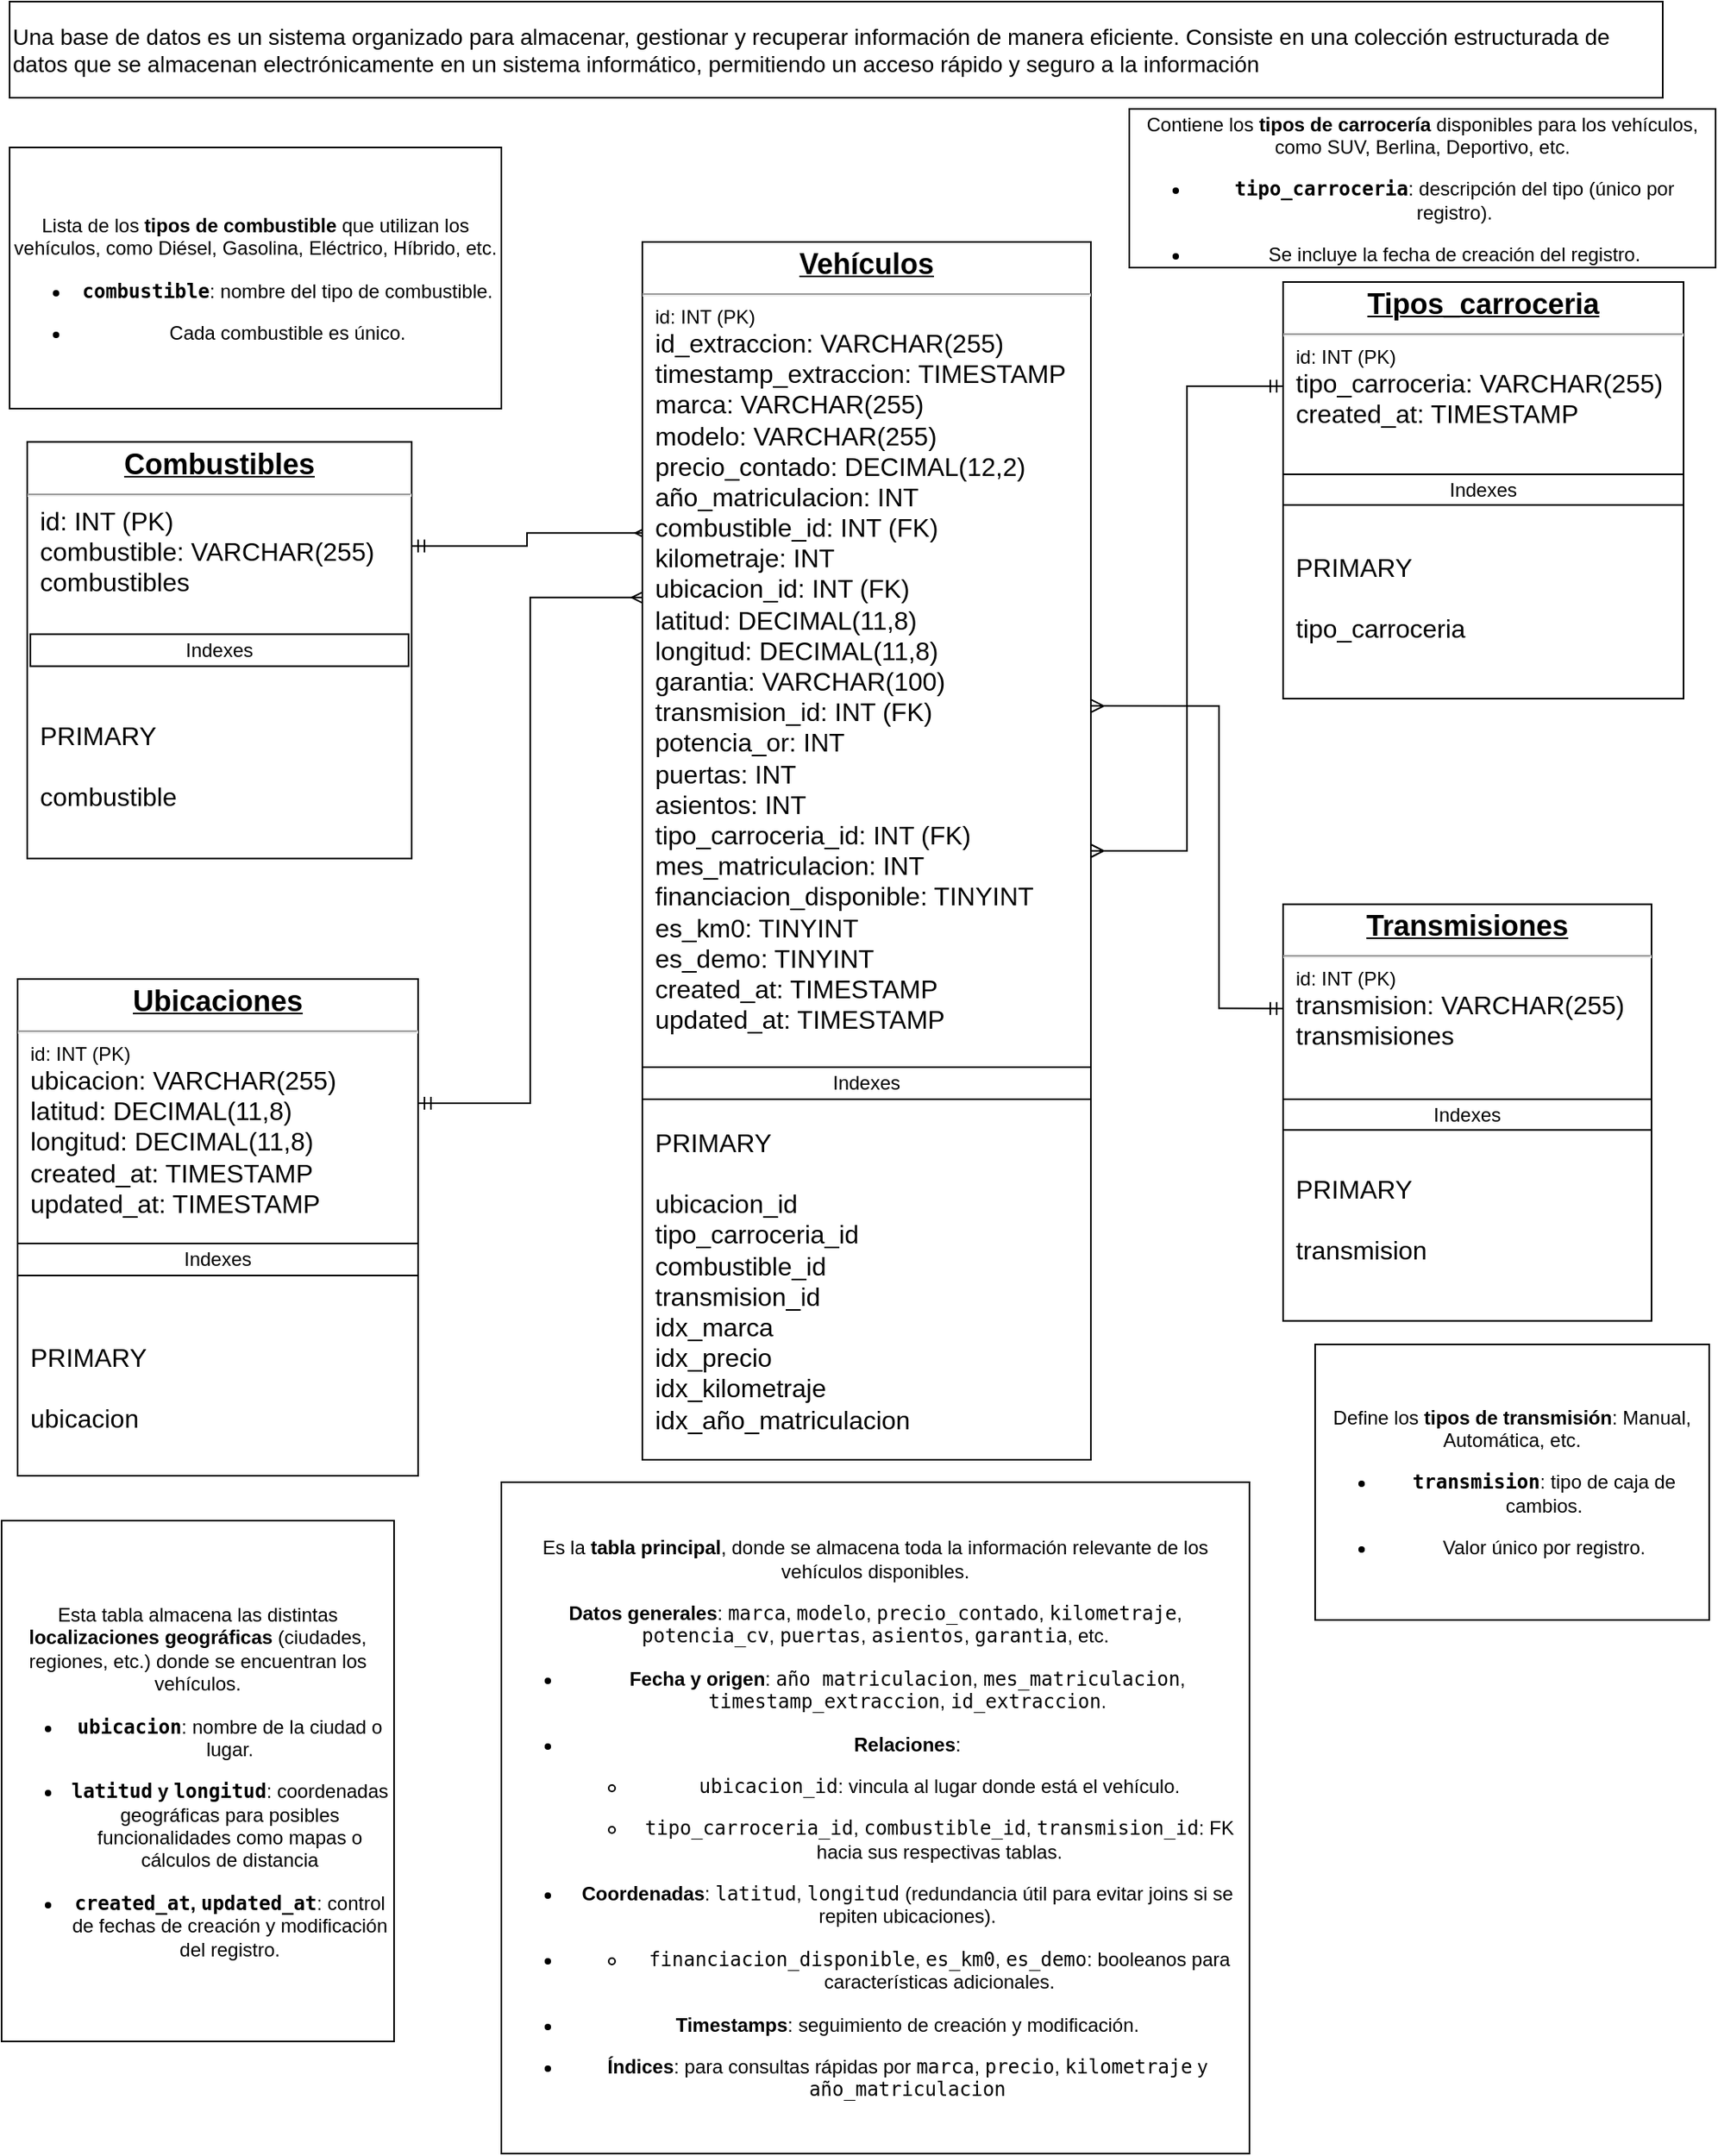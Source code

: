 <mxfile version="27.1.6">
  <diagram name="Page-1" id="a7904f86-f2b4-8e86-fa97-74104820619b">
    <mxGraphModel dx="1281" dy="1377" grid="0" gridSize="10" guides="1" tooltips="1" connect="1" arrows="1" fold="1" page="1" pageScale="1" pageWidth="1100" pageHeight="850" background="none" math="0" shadow="0">
      <root>
        <mxCell id="0" />
        <mxCell id="1" parent="0" />
        <mxCell id="_FVJ82GAcGzXgL0HY7rz-6" value="" style="group;labelBackgroundColor=none;" parent="1" vertex="1" connectable="0">
          <mxGeometry x="810" y="70" width="250" height="260" as="geometry" />
        </mxCell>
        <mxCell id="_FVJ82GAcGzXgL0HY7rz-15" value="" style="group;labelBackgroundColor=none;" parent="_FVJ82GAcGzXgL0HY7rz-6" vertex="1" connectable="0">
          <mxGeometry width="250" height="260" as="geometry" />
        </mxCell>
        <mxCell id="_FVJ82GAcGzXgL0HY7rz-7" value="&lt;p style=&quot;margin: 0px ; margin-top: 4px ; text-align: center ; text-decoration: underline&quot;&gt;&lt;b&gt;&lt;font style=&quot;font-size: 18px;&quot;&gt;Tipos_carroceria&lt;/font&gt;&lt;/b&gt;&lt;/p&gt;&lt;hr&gt;&lt;p style=&quot;margin: 0px ; margin-left: 8px&quot;&gt;&lt;font style=&quot;font-size: 12px;&quot;&gt;id: INT (PK)&lt;/font&gt;&lt;/p&gt;&lt;p style=&quot;margin: 0px ; margin-left: 8px&quot;&gt;&lt;font size=&quot;3&quot;&gt;tipo_carroceria: VARCHAR(255)&lt;/font&gt;&lt;/p&gt;&lt;p style=&quot;margin: 0px ; margin-left: 8px&quot;&gt;&lt;font size=&quot;3&quot;&gt;created_at: TIMESTAMP&lt;/font&gt;&lt;/p&gt;&lt;p style=&quot;margin: 0px ; margin-left: 8px&quot;&gt;&lt;font size=&quot;3&quot;&gt;&lt;br&gt;&lt;/font&gt;&lt;/p&gt;&lt;p style=&quot;margin: 0px ; margin-left: 8px&quot;&gt;&lt;font size=&quot;3&quot;&gt;&lt;br&gt;&lt;/font&gt;&lt;/p&gt;&lt;p style=&quot;margin: 0px ; margin-left: 8px&quot;&gt;&lt;font size=&quot;3&quot;&gt;&lt;br&gt;&lt;/font&gt;&lt;/p&gt;&lt;p style=&quot;margin: 0px ; margin-left: 8px&quot;&gt;&lt;font size=&quot;3&quot;&gt;&lt;br&gt;&lt;/font&gt;&lt;/p&gt;&lt;p style=&quot;margin: 0px ; margin-left: 8px&quot;&gt;&lt;font size=&quot;3&quot;&gt;PRIMARY&lt;/font&gt;&lt;/p&gt;&lt;p style=&quot;margin: 0px ; margin-left: 8px&quot;&gt;&lt;font size=&quot;3&quot;&gt;&lt;br&gt;&lt;/font&gt;&lt;/p&gt;&lt;p style=&quot;margin: 0px ; margin-left: 8px&quot;&gt;&lt;font size=&quot;3&quot;&gt;tipo_carroceria&lt;/font&gt;&lt;/p&gt;" style="verticalAlign=top;align=left;overflow=fill;fontSize=12;fontFamily=Helvetica;html=1;rounded=0;shadow=0;comic=0;labelBackgroundColor=none;strokeWidth=1;" parent="_FVJ82GAcGzXgL0HY7rz-15" vertex="1">
          <mxGeometry width="250" height="260" as="geometry" />
        </mxCell>
        <mxCell id="_FVJ82GAcGzXgL0HY7rz-8" value="Indexes" style="html=1;whiteSpace=wrap;labelBackgroundColor=none;" parent="_FVJ82GAcGzXgL0HY7rz-15" vertex="1">
          <mxGeometry y="120" width="250" height="19.17" as="geometry" />
        </mxCell>
        <mxCell id="_FVJ82GAcGzXgL0HY7rz-13" value="" style="group;labelBackgroundColor=none;" parent="1" vertex="1" connectable="0">
          <mxGeometry x="140" y="250" width="220" height="575" as="geometry" />
        </mxCell>
        <mxCell id="_FVJ82GAcGzXgL0HY7rz-5" value="" style="group;labelBackgroundColor=none;" parent="_FVJ82GAcGzXgL0HY7rz-13" vertex="1" connectable="0">
          <mxGeometry x="-90" y="255" width="220" height="310" as="geometry" />
        </mxCell>
        <mxCell id="_FVJ82GAcGzXgL0HY7rz-3" value="&lt;p style=&quot;margin: 0px ; margin-top: 4px ; text-align: center ; text-decoration: underline&quot;&gt;&lt;b&gt;&lt;font style=&quot;font-size: 18px;&quot;&gt;Ubicaciones&lt;/font&gt;&lt;/b&gt;&lt;/p&gt;&lt;hr&gt;&lt;p style=&quot;margin: 0px ; margin-left: 8px&quot;&gt;&lt;font style=&quot;font-size: 12px;&quot;&gt;id: INT (PK)&lt;/font&gt;&lt;/p&gt;&lt;p style=&quot;margin: 0px ; margin-left: 8px&quot;&gt;&lt;font size=&quot;3&quot;&gt;ubicacion: VARCHAR(255)&lt;/font&gt;&lt;/p&gt;&lt;p style=&quot;margin: 0px ; margin-left: 8px&quot;&gt;&lt;font size=&quot;3&quot;&gt;latitud: DECIMAL(11,8)&lt;/font&gt;&lt;/p&gt;&lt;p style=&quot;margin: 0px ; margin-left: 8px&quot;&gt;&lt;font size=&quot;3&quot;&gt;longitud: DECIMAL(11,8)&lt;/font&gt;&lt;/p&gt;&lt;p style=&quot;margin: 0px ; margin-left: 8px&quot;&gt;&lt;font size=&quot;3&quot;&gt;created_at: TIMESTAMP&lt;/font&gt;&lt;/p&gt;&lt;p style=&quot;margin: 0px ; margin-left: 8px&quot;&gt;&lt;font size=&quot;3&quot;&gt;updated_at: TIMESTAMP&lt;/font&gt;&lt;/p&gt;&lt;p style=&quot;margin: 0px ; margin-left: 8px&quot;&gt;&lt;font size=&quot;3&quot;&gt;&lt;br&gt;&lt;/font&gt;&lt;/p&gt;&lt;p style=&quot;margin: 0px ; margin-left: 8px&quot;&gt;&lt;font size=&quot;3&quot;&gt;&lt;br&gt;&lt;/font&gt;&lt;/p&gt;&lt;p style=&quot;margin: 0px ; margin-left: 8px&quot;&gt;&lt;font size=&quot;3&quot;&gt;&lt;br&gt;&lt;/font&gt;&lt;/p&gt;&lt;p style=&quot;margin: 0px ; margin-left: 8px&quot;&gt;&lt;font size=&quot;3&quot;&gt;&lt;br&gt;&lt;/font&gt;&lt;/p&gt;&lt;p style=&quot;margin: 0px ; margin-left: 8px&quot;&gt;&lt;font size=&quot;3&quot;&gt;PRIMARY&lt;/font&gt;&lt;/p&gt;&lt;p style=&quot;margin: 0px ; margin-left: 8px&quot;&gt;&lt;font size=&quot;3&quot;&gt;&lt;br&gt;&lt;/font&gt;&lt;/p&gt;&lt;p style=&quot;margin: 0px ; margin-left: 8px&quot;&gt;&lt;font size=&quot;3&quot;&gt;ubicacion&lt;/font&gt;&lt;/p&gt;" style="verticalAlign=top;align=left;overflow=fill;fontSize=12;fontFamily=Helvetica;html=1;rounded=0;shadow=0;comic=0;labelBackgroundColor=none;strokeWidth=1;" parent="_FVJ82GAcGzXgL0HY7rz-5" vertex="1">
          <mxGeometry x="-30" width="250" height="310" as="geometry" />
        </mxCell>
        <mxCell id="_FVJ82GAcGzXgL0HY7rz-4" value="Indexes" style="html=1;whiteSpace=wrap;labelBackgroundColor=none;" parent="_FVJ82GAcGzXgL0HY7rz-5" vertex="1">
          <mxGeometry x="-30" y="165" width="250" height="20" as="geometry" />
        </mxCell>
        <mxCell id="_FVJ82GAcGzXgL0HY7rz-14" value="" style="group;labelBackgroundColor=none;" parent="_FVJ82GAcGzXgL0HY7rz-13" vertex="1" connectable="0">
          <mxGeometry x="-100" y="-50" width="250" height="260" as="geometry" />
        </mxCell>
        <mxCell id="I1b7FFAWDFC0MGGDvp9g-2" value="" style="group;labelBackgroundColor=none;" parent="_FVJ82GAcGzXgL0HY7rz-14" vertex="1" connectable="0">
          <mxGeometry x="-14" y="-30.23" width="240" height="260" as="geometry" />
        </mxCell>
        <mxCell id="24794b860abc3c2d-23" value="&lt;p style=&quot;margin: 0px ; margin-top: 4px ; text-align: center ; text-decoration: underline&quot;&gt;&lt;b&gt;&lt;font style=&quot;font-size: 18px;&quot;&gt;Combustibles&lt;/font&gt;&lt;/b&gt;&lt;/p&gt;&lt;hr&gt;&lt;p style=&quot;margin: 0px ; margin-left: 8px&quot;&gt;&lt;font size=&quot;3&quot;&gt;id: INT (PK)&lt;/font&gt;&lt;/p&gt;&lt;p style=&quot;margin: 0px ; margin-left: 8px&quot;&gt;&lt;font size=&quot;3&quot;&gt;combustible: VARCHAR(255)&lt;/font&gt;&lt;/p&gt;&lt;p style=&quot;margin: 0px ; margin-left: 8px&quot;&gt;&lt;font size=&quot;3&quot;&gt;combustibles&lt;/font&gt;&lt;/p&gt;&lt;p style=&quot;margin: 0px ; margin-left: 8px&quot;&gt;&lt;font size=&quot;3&quot;&gt;&lt;br&gt;&lt;/font&gt;&lt;/p&gt;&lt;p style=&quot;margin: 0px ; margin-left: 8px&quot;&gt;&lt;font size=&quot;3&quot;&gt;&lt;br&gt;&lt;/font&gt;&lt;/p&gt;&lt;p style=&quot;margin: 0px ; margin-left: 8px&quot;&gt;&lt;font size=&quot;3&quot;&gt;&lt;br&gt;&lt;/font&gt;&lt;/p&gt;&lt;p style=&quot;margin: 0px ; margin-left: 8px&quot;&gt;&lt;font size=&quot;3&quot;&gt;&lt;br&gt;&lt;/font&gt;&lt;/p&gt;&lt;p style=&quot;margin: 0px ; margin-left: 8px&quot;&gt;&lt;font size=&quot;3&quot;&gt;PRIMARY&lt;/font&gt;&lt;/p&gt;&lt;p style=&quot;margin: 0px ; margin-left: 8px&quot;&gt;&lt;font size=&quot;3&quot;&gt;&lt;br&gt;&lt;/font&gt;&lt;/p&gt;&lt;p style=&quot;margin: 0px ; margin-left: 8px&quot;&gt;&lt;font size=&quot;3&quot;&gt;combustible&lt;/font&gt;&lt;/p&gt;" style="verticalAlign=top;align=left;overflow=fill;fontSize=12;fontFamily=Helvetica;html=1;rounded=0;shadow=0;comic=0;labelBackgroundColor=none;strokeWidth=1;" parent="I1b7FFAWDFC0MGGDvp9g-2" vertex="1">
          <mxGeometry width="240" height="260" as="geometry" />
        </mxCell>
        <mxCell id="_FVJ82GAcGzXgL0HY7rz-2" value="Indexes" style="html=1;whiteSpace=wrap;labelBackgroundColor=none;" parent="I1b7FFAWDFC0MGGDvp9g-2" vertex="1">
          <mxGeometry x="1.94" y="120.0" width="236.111" height="20" as="geometry" />
        </mxCell>
        <mxCell id="_FVJ82GAcGzXgL0HY7rz-16" value="" style="group;labelBackgroundColor=none;" parent="1" vertex="1" connectable="0">
          <mxGeometry x="830" y="310" width="230" height="408.33" as="geometry" />
        </mxCell>
        <mxCell id="_FVJ82GAcGzXgL0HY7rz-11" value="&lt;p style=&quot;margin: 0px ; margin-top: 4px ; text-align: center ; text-decoration: underline&quot;&gt;&lt;b&gt;&lt;font style=&quot;font-size: 18px;&quot;&gt;Transmisiones&lt;/font&gt;&lt;/b&gt;&lt;/p&gt;&lt;hr&gt;&lt;p style=&quot;margin: 0px ; margin-left: 8px&quot;&gt;&lt;font style=&quot;font-size: 12px;&quot;&gt;id: INT (PK)&lt;/font&gt;&lt;/p&gt;&lt;p style=&quot;margin: 0px ; margin-left: 8px&quot;&gt;&lt;font size=&quot;3&quot;&gt;transmision: VARCHAR(255)&lt;/font&gt;&lt;/p&gt;&lt;p style=&quot;margin: 0px ; margin-left: 8px&quot;&gt;&lt;font size=&quot;3&quot;&gt;transmisiones&lt;/font&gt;&lt;/p&gt;&lt;p style=&quot;margin: 0px ; margin-left: 8px&quot;&gt;&lt;font size=&quot;3&quot;&gt;&lt;br&gt;&lt;/font&gt;&lt;/p&gt;&lt;p style=&quot;margin: 0px ; margin-left: 8px&quot;&gt;&lt;font size=&quot;3&quot;&gt;&lt;br&gt;&lt;/font&gt;&lt;/p&gt;&lt;p style=&quot;margin: 0px ; margin-left: 8px&quot;&gt;&lt;font size=&quot;3&quot;&gt;&lt;br&gt;&lt;/font&gt;&lt;/p&gt;&lt;p style=&quot;margin: 0px ; margin-left: 8px&quot;&gt;&lt;font size=&quot;3&quot;&gt;&lt;br&gt;&lt;/font&gt;&lt;/p&gt;&lt;p style=&quot;margin: 0px ; margin-left: 8px&quot;&gt;&lt;font size=&quot;3&quot;&gt;PRIMARY&lt;/font&gt;&lt;/p&gt;&lt;p style=&quot;margin: 0px ; margin-left: 8px&quot;&gt;&lt;font size=&quot;3&quot;&gt;&lt;br&gt;&lt;/font&gt;&lt;/p&gt;&lt;p style=&quot;margin: 0px ; margin-left: 8px&quot;&gt;&lt;font size=&quot;3&quot;&gt;transmision&lt;/font&gt;&lt;/p&gt;" style="verticalAlign=top;align=left;overflow=fill;fontSize=12;fontFamily=Helvetica;html=1;rounded=0;shadow=0;comic=0;labelBackgroundColor=none;strokeWidth=1;" parent="_FVJ82GAcGzXgL0HY7rz-16" vertex="1">
          <mxGeometry x="-20" y="148.33" width="230" height="260" as="geometry" />
        </mxCell>
        <mxCell id="_FVJ82GAcGzXgL0HY7rz-12" value="Indexes" style="html=1;whiteSpace=wrap;labelBackgroundColor=none;" parent="_FVJ82GAcGzXgL0HY7rz-16" vertex="1">
          <mxGeometry x="-20" y="270" width="230" height="19.17" as="geometry" />
        </mxCell>
        <mxCell id="_FVJ82GAcGzXgL0HY7rz-17" style="edgeStyle=orthogonalEdgeStyle;rounded=0;orthogonalLoop=1;jettySize=auto;html=1;exitX=1;exitY=0.25;exitDx=0;exitDy=0;entryX=0.013;entryY=0.239;entryDx=0;entryDy=0;entryPerimeter=0;startArrow=ERmandOne;startFill=0;endArrow=ERmany;endFill=0;labelBackgroundColor=none;fontColor=default;" parent="1" source="24794b860abc3c2d-23" target="24794b860abc3c2d-1" edge="1">
          <mxGeometry relative="1" as="geometry" />
        </mxCell>
        <mxCell id="_FVJ82GAcGzXgL0HY7rz-18" style="edgeStyle=orthogonalEdgeStyle;rounded=0;orthogonalLoop=1;jettySize=auto;html=1;exitX=1;exitY=0.25;exitDx=0;exitDy=0;entryX=0.005;entryY=0.292;entryDx=0;entryDy=0;entryPerimeter=0;startArrow=ERmandOne;startFill=0;endArrow=ERmany;endFill=0;labelBackgroundColor=none;fontColor=default;" parent="1" source="_FVJ82GAcGzXgL0HY7rz-3" target="24794b860abc3c2d-1" edge="1">
          <mxGeometry relative="1" as="geometry" />
        </mxCell>
        <mxCell id="I1b7FFAWDFC0MGGDvp9g-6" value="" style="group;labelBackgroundColor=none;" parent="1" vertex="1" connectable="0">
          <mxGeometry x="410" y="45" width="280" height="760" as="geometry" />
        </mxCell>
        <mxCell id="24794b860abc3c2d-1" value="&lt;p style=&quot;margin: 0px ; margin-top: 4px ; text-align: center ; text-decoration: underline&quot;&gt;&lt;b&gt;&lt;font style=&quot;font-size: 18px;&quot;&gt;Vehículos&lt;/font&gt;&lt;/b&gt;&lt;/p&gt;&lt;hr&gt;&lt;p style=&quot;margin: 0px ; margin-left: 8px&quot;&gt;&lt;font style=&quot;font-size: 12px;&quot;&gt;id: INT (PK)&lt;/font&gt;&lt;/p&gt;&lt;p style=&quot;margin: 0px ; margin-left: 8px&quot;&gt;&lt;font size=&quot;3&quot;&gt;id_extraccion: VARCHAR(255)&lt;/font&gt;&lt;/p&gt;&lt;p style=&quot;margin: 0px ; margin-left: 8px&quot;&gt;&lt;font size=&quot;3&quot;&gt;timestamp_extraccion: TIMESTAMP&lt;/font&gt;&lt;/p&gt;&lt;p style=&quot;margin: 0px ; margin-left: 8px&quot;&gt;&lt;font size=&quot;3&quot;&gt;marca: VARCHAR(255)&lt;/font&gt;&lt;/p&gt;&lt;p style=&quot;margin: 0px ; margin-left: 8px&quot;&gt;&lt;font size=&quot;3&quot;&gt;modelo: VARCHAR(255)&lt;/font&gt;&lt;/p&gt;&lt;p style=&quot;margin: 0px ; margin-left: 8px&quot;&gt;&lt;font size=&quot;3&quot;&gt;precio_contado: DECIMAL(12,2)&lt;/font&gt;&lt;/p&gt;&lt;p style=&quot;margin: 0px ; margin-left: 8px&quot;&gt;&lt;font size=&quot;3&quot;&gt;año_matriculacion: INT&lt;/font&gt;&lt;/p&gt;&lt;p style=&quot;margin: 0px ; margin-left: 8px&quot;&gt;&lt;font size=&quot;3&quot;&gt;combustible_id: INT (FK)&lt;/font&gt;&lt;/p&gt;&lt;p style=&quot;margin: 0px ; margin-left: 8px&quot;&gt;&lt;font size=&quot;3&quot;&gt;kilometraje: INT&lt;/font&gt;&lt;/p&gt;&lt;p style=&quot;margin: 0px ; margin-left: 8px&quot;&gt;&lt;font size=&quot;3&quot;&gt;ubicacion_id: INT (FK)&lt;/font&gt;&lt;/p&gt;&lt;p style=&quot;margin: 0px ; margin-left: 8px&quot;&gt;&lt;font size=&quot;3&quot;&gt;latitud: DECIMAL(11,8)&lt;/font&gt;&lt;/p&gt;&lt;p style=&quot;margin: 0px ; margin-left: 8px&quot;&gt;&lt;font size=&quot;3&quot;&gt;longitud: DECIMAL(11,8)&lt;/font&gt;&lt;/p&gt;&lt;p style=&quot;margin: 0px ; margin-left: 8px&quot;&gt;&lt;font size=&quot;3&quot;&gt;garantia: VARCHAR(100)&lt;/font&gt;&lt;/p&gt;&lt;p style=&quot;margin: 0px ; margin-left: 8px&quot;&gt;&lt;font size=&quot;3&quot;&gt;transmision_id: INT (FK)&lt;/font&gt;&lt;/p&gt;&lt;p style=&quot;margin: 0px ; margin-left: 8px&quot;&gt;&lt;font size=&quot;3&quot;&gt;potencia_or: INT&lt;/font&gt;&lt;/p&gt;&lt;p style=&quot;margin: 0px ; margin-left: 8px&quot;&gt;&lt;font size=&quot;3&quot;&gt;puertas: INT&lt;/font&gt;&lt;/p&gt;&lt;p style=&quot;margin: 0px ; margin-left: 8px&quot;&gt;&lt;font size=&quot;3&quot;&gt;asientos: INT&lt;/font&gt;&lt;/p&gt;&lt;p style=&quot;margin: 0px ; margin-left: 8px&quot;&gt;&lt;font size=&quot;3&quot;&gt;tipo_carroceria_id: INT (FK)&lt;/font&gt;&lt;/p&gt;&lt;p style=&quot;margin: 0px ; margin-left: 8px&quot;&gt;&lt;font size=&quot;3&quot;&gt;mes_matriculacion: INT&lt;/font&gt;&lt;/p&gt;&lt;p style=&quot;margin: 0px ; margin-left: 8px&quot;&gt;&lt;font size=&quot;3&quot;&gt;financiacion_disponible: TINYINT&lt;/font&gt;&lt;/p&gt;&lt;p style=&quot;margin: 0px ; margin-left: 8px&quot;&gt;&lt;font size=&quot;3&quot;&gt;es_km0: TINYINT&lt;/font&gt;&lt;/p&gt;&lt;p style=&quot;margin: 0px ; margin-left: 8px&quot;&gt;&lt;font size=&quot;3&quot;&gt;es_demo: TINYINT&lt;/font&gt;&lt;/p&gt;&lt;p style=&quot;margin: 0px ; margin-left: 8px&quot;&gt;&lt;font size=&quot;3&quot;&gt;created_at: TIMESTAMP&lt;/font&gt;&lt;/p&gt;&lt;p style=&quot;margin: 0px ; margin-left: 8px&quot;&gt;&lt;font size=&quot;3&quot;&gt;updated_at: TIMESTAMP&lt;/font&gt;&lt;/p&gt;&lt;p style=&quot;margin: 0px ; margin-left: 8px&quot;&gt;&lt;font size=&quot;3&quot;&gt;&lt;br&gt;&lt;/font&gt;&lt;/p&gt;&lt;p style=&quot;margin: 0px ; margin-left: 8px&quot;&gt;&lt;font size=&quot;3&quot;&gt;&lt;br&gt;&lt;/font&gt;&lt;/p&gt;&lt;p style=&quot;margin: 0px ; margin-left: 8px&quot;&gt;&lt;font size=&quot;3&quot;&gt;&lt;br&gt;&lt;/font&gt;&lt;/p&gt;&lt;p style=&quot;margin: 0px ; margin-left: 8px&quot;&gt;&lt;font size=&quot;3&quot;&gt;PRIMARY&lt;/font&gt;&lt;/p&gt;&lt;p style=&quot;margin: 0px ; margin-left: 8px&quot;&gt;&lt;font size=&quot;3&quot;&gt;&lt;br&gt;&lt;/font&gt;&lt;/p&gt;&lt;p style=&quot;margin: 0px ; margin-left: 8px&quot;&gt;&lt;font size=&quot;3&quot;&gt;ubicacion_id&lt;/font&gt;&lt;/p&gt;&lt;p style=&quot;margin: 0px ; margin-left: 8px&quot;&gt;&lt;font size=&quot;3&quot;&gt;tipo_carroceria_id&lt;/font&gt;&lt;/p&gt;&lt;p style=&quot;margin: 0px ; margin-left: 8px&quot;&gt;&lt;font size=&quot;3&quot;&gt;combustible_id&lt;/font&gt;&lt;/p&gt;&lt;p style=&quot;margin: 0px ; margin-left: 8px&quot;&gt;&lt;font size=&quot;3&quot;&gt;transmision_id&lt;/font&gt;&lt;/p&gt;&lt;p style=&quot;margin: 0px ; margin-left: 8px&quot;&gt;&lt;font size=&quot;3&quot;&gt;idx_marca&lt;/font&gt;&lt;/p&gt;&lt;p style=&quot;margin: 0px ; margin-left: 8px&quot;&gt;&lt;font size=&quot;3&quot;&gt;idx_precio&lt;/font&gt;&lt;/p&gt;&lt;p style=&quot;margin: 0px ; margin-left: 8px&quot;&gt;&lt;font size=&quot;3&quot;&gt;idx_kilometraje&lt;/font&gt;&lt;/p&gt;&lt;p style=&quot;margin: 0px ; margin-left: 8px&quot;&gt;&lt;font size=&quot;3&quot;&gt;idx_año_matriculacion&lt;/font&gt;&lt;/p&gt;&lt;div&gt;&lt;br&gt;&lt;/div&gt;" style="verticalAlign=top;align=left;overflow=fill;fontSize=12;fontFamily=Helvetica;html=1;rounded=0;shadow=0;comic=0;labelBackgroundColor=none;strokeWidth=1;" parent="I1b7FFAWDFC0MGGDvp9g-6" vertex="1">
          <mxGeometry width="280" height="760" as="geometry" />
        </mxCell>
        <mxCell id="_FVJ82GAcGzXgL0HY7rz-1" value="Indexes" style="html=1;whiteSpace=wrap;labelBackgroundColor=none;" parent="I1b7FFAWDFC0MGGDvp9g-6" vertex="1">
          <mxGeometry y="515" width="280" height="20" as="geometry" />
        </mxCell>
        <mxCell id="I1b7FFAWDFC0MGGDvp9g-9" style="edgeStyle=orthogonalEdgeStyle;rounded=0;orthogonalLoop=1;jettySize=auto;html=1;exitX=0;exitY=0.25;exitDx=0;exitDy=0;entryX=1;entryY=0.5;entryDx=0;entryDy=0;startArrow=ERmandOne;startFill=0;endArrow=ERmany;endFill=0;labelBackgroundColor=none;fontColor=default;" parent="1" source="_FVJ82GAcGzXgL0HY7rz-7" target="24794b860abc3c2d-1" edge="1">
          <mxGeometry relative="1" as="geometry">
            <mxPoint x="650" y="317" as="sourcePoint" />
            <mxPoint x="798" y="309" as="targetPoint" />
          </mxGeometry>
        </mxCell>
        <mxCell id="I1b7FFAWDFC0MGGDvp9g-10" style="edgeStyle=orthogonalEdgeStyle;rounded=0;orthogonalLoop=1;jettySize=auto;html=1;exitX=0;exitY=0.25;exitDx=0;exitDy=0;entryX=1;entryY=0.381;entryDx=0;entryDy=0;entryPerimeter=0;startArrow=ERmandOne;startFill=0;endArrow=ERmany;endFill=0;labelBackgroundColor=none;fontColor=default;" parent="1" source="_FVJ82GAcGzXgL0HY7rz-11" target="24794b860abc3c2d-1" edge="1">
          <mxGeometry relative="1" as="geometry">
            <mxPoint x="720" y="598" as="sourcePoint" />
            <mxPoint x="868" y="590" as="targetPoint" />
            <Array as="points">
              <mxPoint x="770" y="523" />
              <mxPoint x="770" y="335" />
            </Array>
          </mxGeometry>
        </mxCell>
        <mxCell id="vzP9rtswOIvXhKSuJMFD-1" value="&lt;font style=&quot;font-size: 14px;&quot;&gt;Una base de datos es un sistema organizado para almacenar, gestionar y recuperar información de manera eficiente. Consiste en una colección estructurada de datos que se almacenan electrónicamente en un sistema informático, permitiendo un acceso rápido y seguro a la información&lt;/font&gt;" style="rounded=0;whiteSpace=wrap;html=1;align=left;" parent="1" vertex="1">
          <mxGeometry x="15" y="-105" width="1032" height="60" as="geometry" />
        </mxCell>
        <mxCell id="-_h2mMWwLCTI-qeB6oyW-1" value="&lt;p data-end=&quot;242&quot; data-start=&quot;116&quot;&gt;Esta tabla almacena las distintas &lt;strong data-end=&quot;180&quot; data-start=&quot;150&quot;&gt;localizaciones geográficas&lt;/strong&gt; (ciudades, regiones, etc.) donde se encuentran los vehículos.&lt;/p&gt;&lt;ul data-end=&quot;504&quot; data-start=&quot;244&quot;&gt;&lt;li data-end=&quot;291&quot; data-start=&quot;244&quot;&gt;&lt;p data-end=&quot;291&quot; data-start=&quot;246&quot;&gt;&lt;strong data-end=&quot;261&quot; data-start=&quot;246&quot;&gt;&lt;code data-end=&quot;259&quot; data-start=&quot;248&quot;&gt;ubicacion&lt;/code&gt;&lt;/strong&gt;: nombre de la ciudad o lugar.&lt;/p&gt;&lt;/li&gt;&lt;li data-end=&quot;411&quot; data-start=&quot;292&quot;&gt;&lt;p data-end=&quot;411&quot; data-start=&quot;294&quot;&gt;&lt;strong data-end=&quot;320&quot; data-start=&quot;294&quot;&gt;&lt;code data-end=&quot;305&quot; data-start=&quot;296&quot;&gt;latitud&lt;/code&gt; y &lt;code data-end=&quot;318&quot; data-start=&quot;308&quot;&gt;longitud&lt;/code&gt;&lt;/strong&gt;: coordenadas geográficas para posibles funcionalidades como mapas o cálculos de distancia&lt;/p&gt;&lt;/li&gt;&lt;li data-end=&quot;411&quot; data-start=&quot;292&quot;&gt;&lt;p data-end=&quot;411&quot; data-start=&quot;294&quot;&gt;&lt;strong style=&quot;background-color: transparent; color: light-dark(rgb(0, 0, 0), rgb(255, 255, 255));&quot; data-end=&quot;444&quot; data-start=&quot;414&quot;&gt;&lt;code data-end=&quot;428&quot; data-start=&quot;416&quot;&gt;created_at&lt;/code&gt;, &lt;code data-end=&quot;442&quot; data-start=&quot;430&quot;&gt;updated_at&lt;/code&gt;&lt;/strong&gt;&lt;span style=&quot;background-color: transparent; color: light-dark(rgb(0, 0, 0), rgb(255, 255, 255));&quot;&gt;: control de fechas de creación y modificación del registro.&lt;/span&gt;&lt;/p&gt;&lt;/li&gt;&lt;/ul&gt;" style="rounded=0;whiteSpace=wrap;html=1;" vertex="1" parent="1">
          <mxGeometry x="10" y="843" width="245" height="325" as="geometry" />
        </mxCell>
        <mxCell id="-_h2mMWwLCTI-qeB6oyW-2" value="&lt;p data-end=&quot;1073&quot; data-start=&quot;1012&quot;&gt;Define los &lt;strong data-end=&quot;1047&quot; data-start=&quot;1023&quot;&gt;tipos de transmisión&lt;/strong&gt;: Manual, Automática, etc.&lt;/p&gt;&lt;ul data-end=&quot;1148&quot; data-start=&quot;1075&quot;&gt;&lt;li data-end=&quot;1120&quot; data-start=&quot;1075&quot;&gt;&lt;p data-end=&quot;1120&quot; data-start=&quot;1077&quot;&gt;&lt;strong data-end=&quot;1094&quot; data-start=&quot;1077&quot;&gt;&lt;code data-end=&quot;1092&quot; data-start=&quot;1079&quot;&gt;transmision&lt;/code&gt;&lt;/strong&gt;: tipo de caja de cambios.&lt;/p&gt;&lt;/li&gt;&lt;li data-end=&quot;1148&quot; data-start=&quot;1121&quot;&gt;&lt;p data-end=&quot;1148&quot; data-start=&quot;1123&quot;&gt;Valor único por registro.&lt;/p&gt;&lt;/li&gt;&lt;/ul&gt;" style="rounded=0;whiteSpace=wrap;html=1;" vertex="1" parent="1">
          <mxGeometry x="830" y="733" width="246" height="172" as="geometry" />
        </mxCell>
        <mxCell id="-_h2mMWwLCTI-qeB6oyW-3" value="&lt;p data-end=&quot;1278&quot; data-start=&quot;1174&quot;&gt;Es la &lt;strong data-end=&quot;1199&quot; data-start=&quot;1180&quot;&gt;tabla principal&lt;/strong&gt;, donde se almacena toda la información relevante de los vehículos disponibles.&lt;/p&gt;&lt;p data-end=&quot;1278&quot; data-start=&quot;1174&quot;&gt;&lt;strong style=&quot;background-color: transparent; color: light-dark(rgb(0, 0, 0), rgb(255, 255, 255));&quot; data-end=&quot;1301&quot; data-start=&quot;1282&quot;&gt;Datos generales&lt;/strong&gt;&lt;span style=&quot;background-color: transparent; color: light-dark(rgb(0, 0, 0), rgb(255, 255, 255));&quot;&gt;: &lt;/span&gt;&lt;code style=&quot;background-color: transparent; color: light-dark(rgb(0, 0, 0), rgb(255, 255, 255));&quot; data-end=&quot;1310&quot; data-start=&quot;1303&quot;&gt;marca&lt;/code&gt;&lt;span style=&quot;background-color: transparent; color: light-dark(rgb(0, 0, 0), rgb(255, 255, 255));&quot;&gt;, &lt;/span&gt;&lt;code style=&quot;background-color: transparent; color: light-dark(rgb(0, 0, 0), rgb(255, 255, 255));&quot; data-end=&quot;1320&quot; data-start=&quot;1312&quot;&gt;modelo&lt;/code&gt;&lt;span style=&quot;background-color: transparent; color: light-dark(rgb(0, 0, 0), rgb(255, 255, 255));&quot;&gt;, &lt;/span&gt;&lt;code style=&quot;background-color: transparent; color: light-dark(rgb(0, 0, 0), rgb(255, 255, 255));&quot; data-end=&quot;1338&quot; data-start=&quot;1322&quot;&gt;precio_contado&lt;/code&gt;&lt;span style=&quot;background-color: transparent; color: light-dark(rgb(0, 0, 0), rgb(255, 255, 255));&quot;&gt;, &lt;/span&gt;&lt;code style=&quot;background-color: transparent; color: light-dark(rgb(0, 0, 0), rgb(255, 255, 255));&quot; data-end=&quot;1353&quot; data-start=&quot;1340&quot;&gt;kilometraje&lt;/code&gt;&lt;span style=&quot;background-color: transparent; color: light-dark(rgb(0, 0, 0), rgb(255, 255, 255));&quot;&gt;, &lt;/span&gt;&lt;code style=&quot;background-color: transparent; color: light-dark(rgb(0, 0, 0), rgb(255, 255, 255));&quot; data-end=&quot;1368&quot; data-start=&quot;1355&quot;&gt;potencia_cv&lt;/code&gt;&lt;span style=&quot;background-color: transparent; color: light-dark(rgb(0, 0, 0), rgb(255, 255, 255));&quot;&gt;, &lt;/span&gt;&lt;code style=&quot;background-color: transparent; color: light-dark(rgb(0, 0, 0), rgb(255, 255, 255));&quot; data-end=&quot;1379&quot; data-start=&quot;1370&quot;&gt;puertas&lt;/code&gt;&lt;span style=&quot;background-color: transparent; color: light-dark(rgb(0, 0, 0), rgb(255, 255, 255));&quot;&gt;, &lt;/span&gt;&lt;code style=&quot;background-color: transparent; color: light-dark(rgb(0, 0, 0), rgb(255, 255, 255));&quot; data-end=&quot;1391&quot; data-start=&quot;1381&quot;&gt;asientos&lt;/code&gt;&lt;span style=&quot;background-color: transparent; color: light-dark(rgb(0, 0, 0), rgb(255, 255, 255));&quot;&gt;, &lt;/span&gt;&lt;code style=&quot;background-color: transparent; color: light-dark(rgb(0, 0, 0), rgb(255, 255, 255));&quot; data-end=&quot;1403&quot; data-start=&quot;1393&quot;&gt;garantia&lt;/code&gt;&lt;span style=&quot;background-color: transparent; color: light-dark(rgb(0, 0, 0), rgb(255, 255, 255));&quot;&gt;, etc.&lt;/span&gt;&lt;/p&gt;&lt;ul data-end=&quot;2064&quot; data-start=&quot;1280&quot;&gt;&lt;li data-end=&quot;1514&quot; data-start=&quot;1410&quot;&gt;&lt;p data-end=&quot;1514&quot; data-start=&quot;1412&quot;&gt;&lt;strong data-end=&quot;1430&quot; data-start=&quot;1412&quot;&gt;Fecha y origen&lt;/strong&gt;: &lt;code data-end=&quot;1451&quot; data-start=&quot;1432&quot;&gt;año matriculacion&lt;/code&gt;, &lt;code data-end=&quot;1472&quot; data-start=&quot;1453&quot;&gt;mes_matriculacion&lt;/code&gt;, &lt;code data-end=&quot;1496&quot; data-start=&quot;1474&quot;&gt;timestamp_extraccion&lt;/code&gt;, &lt;code data-end=&quot;1513&quot; data-start=&quot;1498&quot;&gt;id_extraccion&lt;/code&gt;.&lt;/p&gt;&lt;/li&gt;&lt;li data-end=&quot;1688&quot; data-start=&quot;1515&quot;&gt;&lt;p data-end=&quot;1532&quot; data-start=&quot;1517&quot;&gt;&lt;strong data-end=&quot;1531&quot; data-start=&quot;1517&quot;&gt;Relaciones&lt;/strong&gt;:&lt;/p&gt;&lt;ul data-end=&quot;1688&quot; data-start=&quot;1535&quot;&gt;&lt;li data-end=&quot;1593&quot; data-start=&quot;1535&quot;&gt;&lt;p data-end=&quot;1593&quot; data-start=&quot;1537&quot;&gt;&lt;code data-end=&quot;1551&quot; data-start=&quot;1537&quot;&gt;ubicacion_id&lt;/code&gt;: vincula al lugar donde está el vehículo.&lt;/p&gt;&lt;/li&gt;&lt;li data-end=&quot;1688&quot; data-start=&quot;1596&quot;&gt;&lt;p data-end=&quot;1688&quot; data-start=&quot;1598&quot;&gt;&lt;code data-end=&quot;1618&quot; data-start=&quot;1598&quot;&gt;tipo_carroceria_id&lt;/code&gt;, &lt;code data-end=&quot;1636&quot; data-start=&quot;1620&quot;&gt;combustible_id&lt;/code&gt;, &lt;code data-end=&quot;1654&quot; data-start=&quot;1638&quot;&gt;transmision_id&lt;/code&gt;: FK hacia sus respectivas tablas.&lt;/p&gt;&lt;/li&gt;&lt;/ul&gt;&lt;/li&gt;&lt;li data-end=&quot;1793&quot; data-start=&quot;1689&quot;&gt;&lt;p data-end=&quot;1793&quot; data-start=&quot;1691&quot;&gt;&lt;strong data-end=&quot;1706&quot; data-start=&quot;1691&quot;&gt;Coordenadas&lt;/strong&gt;: &lt;code data-end=&quot;1717&quot; data-start=&quot;1708&quot;&gt;latitud&lt;/code&gt;, &lt;code data-end=&quot;1729&quot; data-start=&quot;1719&quot;&gt;longitud&lt;/code&gt; (redundancia útil para evitar joins si se repiten ubicaciones).&lt;/p&gt;&lt;/li&gt;&lt;li data-end=&quot;1908&quot; data-start=&quot;1794&quot;&gt;&lt;ul data-end=&quot;1908&quot; data-start=&quot;1815&quot;&gt;&lt;li data-end=&quot;1908&quot; data-start=&quot;1815&quot;&gt;&lt;p data-end=&quot;1908&quot; data-start=&quot;1817&quot;&gt;&lt;code data-end=&quot;1842&quot; data-start=&quot;1817&quot;&gt;financiacion_disponible&lt;/code&gt;, &lt;code data-end=&quot;1852&quot; data-start=&quot;1844&quot;&gt;es_km0&lt;/code&gt;, &lt;code data-end=&quot;1863&quot; data-start=&quot;1854&quot;&gt;es_demo&lt;/code&gt;: booleanos para características adicionales.&lt;/p&gt;&lt;/li&gt;&lt;/ul&gt;&lt;/li&gt;&lt;li data-end=&quot;1966&quot; data-start=&quot;1909&quot;&gt;&lt;p data-end=&quot;1966&quot; data-start=&quot;1911&quot;&gt;&lt;strong data-end=&quot;1925&quot; data-start=&quot;1911&quot;&gt;Timestamps&lt;/strong&gt;: seguimiento de creación y modificación.&lt;/p&gt;&lt;/li&gt;&lt;li data-end=&quot;2064&quot; data-start=&quot;1967&quot;&gt;&lt;p data-end=&quot;2064&quot; data-start=&quot;1969&quot;&gt;&lt;strong data-end=&quot;1980&quot; data-start=&quot;1969&quot;&gt;Índices&lt;/strong&gt;: para consultas rápidas por &lt;code data-end=&quot;2016&quot; data-start=&quot;2009&quot;&gt;marca&lt;/code&gt;, &lt;code data-end=&quot;2026&quot; data-start=&quot;2018&quot;&gt;precio&lt;/code&gt;, &lt;code data-end=&quot;2041&quot; data-start=&quot;2028&quot;&gt;kilometraje&lt;/code&gt; y &lt;code data-end=&quot;2063&quot; data-start=&quot;2044&quot;&gt;año_matriculacion&lt;/code&gt;&lt;/p&gt;&lt;/li&gt;&lt;/ul&gt;" style="rounded=0;whiteSpace=wrap;html=1;" vertex="1" parent="1">
          <mxGeometry x="322" y="819" width="467" height="419" as="geometry" />
        </mxCell>
        <mxCell id="-_h2mMWwLCTI-qeB6oyW-4" value="&lt;p data-end=&quot;899&quot; data-start=&quot;786&quot;&gt;Lista de los &lt;strong data-end=&quot;823&quot; data-start=&quot;799&quot;&gt;tipos de combustible&lt;/strong&gt; que utilizan los vehículos, como Diésel, Gasolina, Eléctrico, Híbrido, etc.&lt;/p&gt;&lt;ul data-end=&quot;982&quot; data-start=&quot;901&quot;&gt;&lt;li data-end=&quot;953&quot; data-start=&quot;901&quot;&gt;&lt;p data-end=&quot;953&quot; data-start=&quot;903&quot;&gt;&lt;strong data-end=&quot;920&quot; data-start=&quot;903&quot;&gt;&lt;code data-end=&quot;918&quot; data-start=&quot;905&quot;&gt;combustible&lt;/code&gt;&lt;/strong&gt;: nombre del tipo de combustible.&lt;/p&gt;&lt;/li&gt;&lt;li data-end=&quot;982&quot; data-start=&quot;954&quot;&gt;&lt;p data-end=&quot;982&quot; data-start=&quot;956&quot;&gt;Cada combustible es único.&lt;/p&gt;&lt;/li&gt;&lt;/ul&gt;" style="rounded=0;whiteSpace=wrap;html=1;" vertex="1" parent="1">
          <mxGeometry x="15" y="-14" width="307" height="163" as="geometry" />
        </mxCell>
        <mxCell id="-_h2mMWwLCTI-qeB6oyW-5" value="&lt;p data-end=&quot;640&quot; data-start=&quot;537&quot;&gt;Contiene los &lt;strong data-end=&quot;573&quot; data-start=&quot;550&quot;&gt;tipos de carrocería&lt;/strong&gt; disponibles para los vehículos, como SUV, Berlina, Deportivo, etc.&lt;/p&gt;&lt;ul data-end=&quot;757&quot; data-start=&quot;642&quot;&gt;&lt;li data-end=&quot;709&quot; data-start=&quot;642&quot;&gt;&lt;p data-end=&quot;709&quot; data-start=&quot;644&quot;&gt;&lt;strong data-end=&quot;665&quot; data-start=&quot;644&quot;&gt;&lt;code data-end=&quot;663&quot; data-start=&quot;646&quot;&gt;tipo_carroceria&lt;/code&gt;&lt;/strong&gt;: descripción del tipo (único por registro).&lt;/p&gt;&lt;/li&gt;&lt;li data-end=&quot;757&quot; data-start=&quot;710&quot;&gt;&lt;p data-end=&quot;757&quot; data-start=&quot;712&quot;&gt;Se incluye la fecha de creación del registro.&lt;/p&gt;&lt;/li&gt;&lt;/ul&gt;" style="rounded=0;whiteSpace=wrap;html=1;" vertex="1" parent="1">
          <mxGeometry x="714" y="-38" width="366" height="99" as="geometry" />
        </mxCell>
      </root>
    </mxGraphModel>
  </diagram>
</mxfile>
